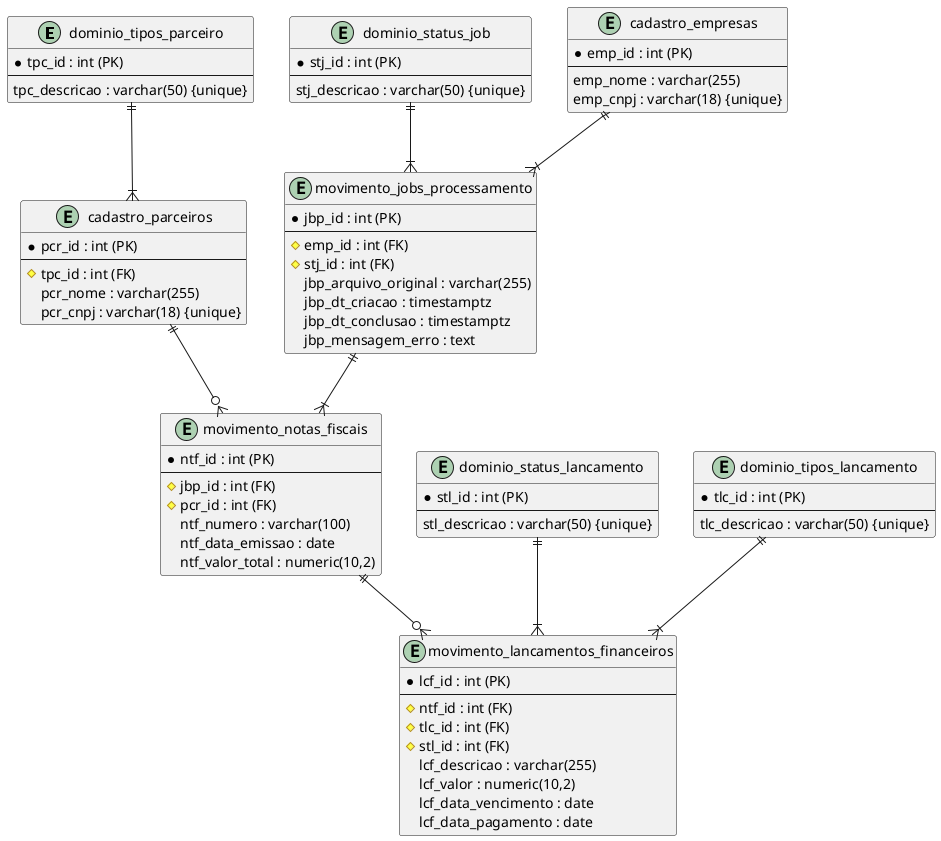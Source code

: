 @startuml models_diagram_enterprise
' Diagrama de Modelos - Padrão Enterprise com Nomes Descritivos e Trigramas
' skinparam linetype ortho

' Tabelas de Domínio / Lookup
entity "dominio_tipos_parceiro" as tpc {
  * tpc_id : int (PK)
  --
  tpc_descricao : varchar(50) {unique}
}

entity "dominio_status_job" as stj {
  * stj_id : int (PK)
  --
  stj_descricao : varchar(50) {unique}
}

entity "dominio_status_lancamento" as stl {
  * stl_id : int (PK)
  --
  stl_descricao : varchar(50) {unique}
}

entity "dominio_tipos_lancamento" as tlc {
  * tlc_id : int (PK)
  --
  tlc_descricao : varchar(50) {unique}
}

' Tabelas de Cadastro / Mestre
entity "cadastro_empresas" as emp {
  * emp_id : int (PK)
  --
  emp_nome : varchar(255)
  emp_cnpj : varchar(18) {unique}
}

entity "cadastro_parceiros" as pcr {
  * pcr_id : int (PK)
  --
  # tpc_id : int (FK)
  pcr_nome : varchar(255)
  pcr_cnpj : varchar(18) {unique}
}

' Tabelas de Movimento / Transacionais
entity "movimento_jobs_processamento" as jbp {
  * jbp_id : int (PK)
  --
  # emp_id : int (FK)
  # stj_id : int (FK)
  jbp_arquivo_original : varchar(255)
  jbp_dt_criacao : timestamptz
  jbp_dt_conclusao : timestamptz
  jbp_mensagem_erro : text
}

entity "movimento_notas_fiscais" as ntf {
  * ntf_id : int (PK)
  --
  # jbp_id : int (FK)
  # pcr_id : int (FK)
  ntf_numero : varchar(100)
  ntf_data_emissao : date
  ntf_valor_total : numeric(10,2)
}

entity "movimento_lancamentos_financeiros" as lcf {
  * lcf_id : int (PK)
  --
  # ntf_id : int (FK)
  # tlc_id : int (FK)
  # stl_id : int (FK)
  lcf_descricao : varchar(255)
  lcf_valor : numeric(10,2)
  lcf_data_vencimento : date
  lcf_data_pagamento : date
}

' Relacionamentos
emp ||--|{ jbp
pcr ||--o{ ntf

tpc ||--|{ pcr
stj ||--|{ jbp

jbp ||--|{ ntf
ntf ||--o{ lcf

tlc ||--|{ lcf
stl ||--|{ lcf

@enduml